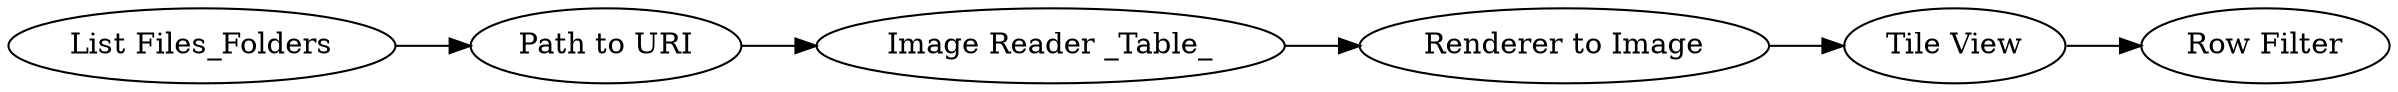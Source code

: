 digraph {
	7 -> 8
	8 -> 9
	2 -> 7
	6 -> 2
	4 -> 6
	7 [label="Renderer to Image"]
	9 [label="Row Filter"]
	4 [label="List Files_Folders"]
	6 [label="Path to URI"]
	8 [label="Tile View"]
	2 [label="Image Reader _Table_"]
	rankdir=LR
}
